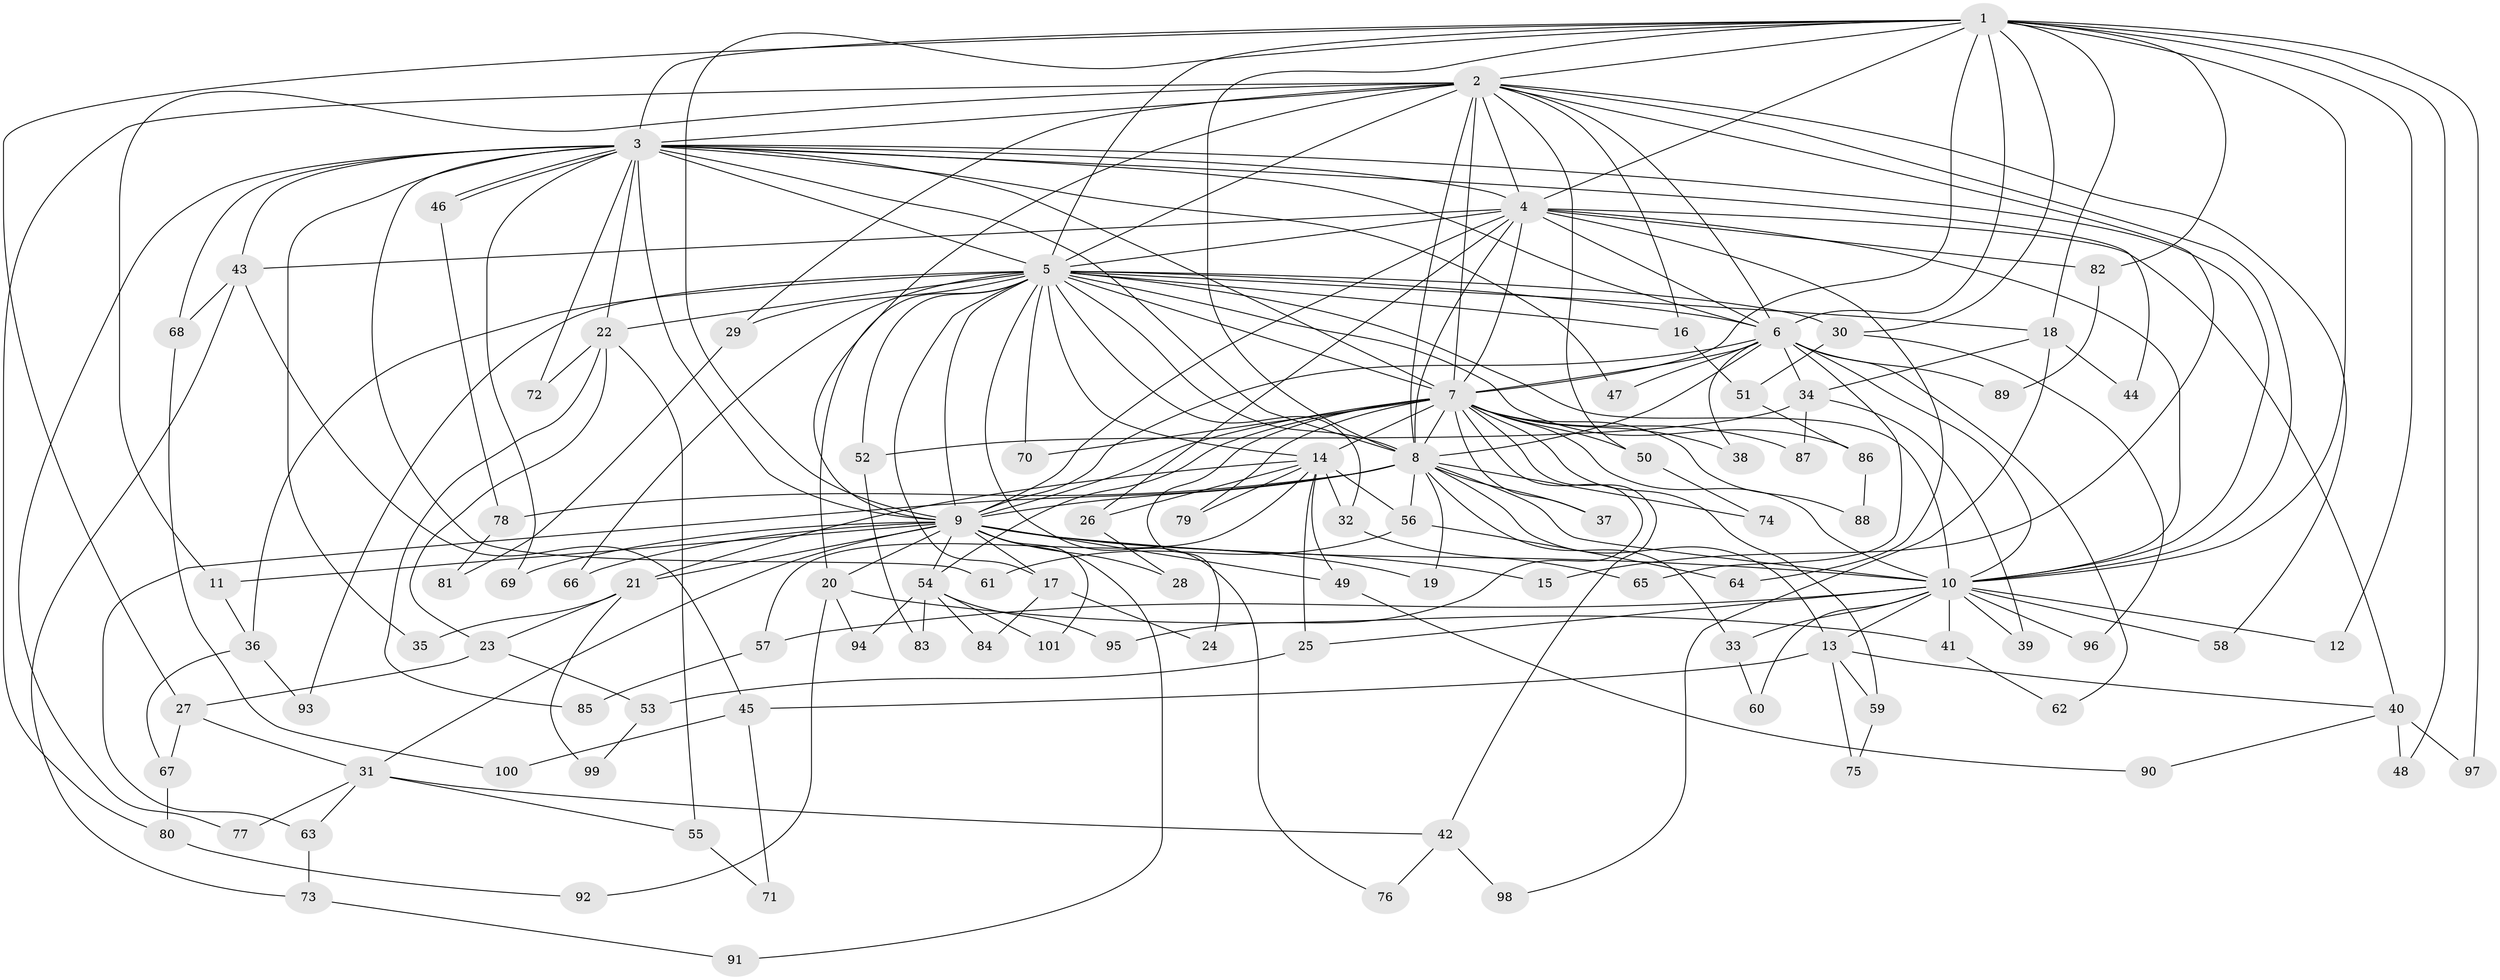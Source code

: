 // coarse degree distribution, {14: 0.025974025974025976, 19: 0.012987012987012988, 16: 0.012987012987012988, 24: 0.012987012987012988, 21: 0.025974025974025976, 18: 0.012987012987012988, 22: 0.012987012987012988, 3: 0.23376623376623376, 6: 0.05194805194805195, 11: 0.012987012987012988, 5: 0.05194805194805195, 2: 0.45454545454545453, 4: 0.07792207792207792}
// Generated by graph-tools (version 1.1) at 2025/41/03/06/25 10:41:36]
// undirected, 101 vertices, 227 edges
graph export_dot {
graph [start="1"]
  node [color=gray90,style=filled];
  1;
  2;
  3;
  4;
  5;
  6;
  7;
  8;
  9;
  10;
  11;
  12;
  13;
  14;
  15;
  16;
  17;
  18;
  19;
  20;
  21;
  22;
  23;
  24;
  25;
  26;
  27;
  28;
  29;
  30;
  31;
  32;
  33;
  34;
  35;
  36;
  37;
  38;
  39;
  40;
  41;
  42;
  43;
  44;
  45;
  46;
  47;
  48;
  49;
  50;
  51;
  52;
  53;
  54;
  55;
  56;
  57;
  58;
  59;
  60;
  61;
  62;
  63;
  64;
  65;
  66;
  67;
  68;
  69;
  70;
  71;
  72;
  73;
  74;
  75;
  76;
  77;
  78;
  79;
  80;
  81;
  82;
  83;
  84;
  85;
  86;
  87;
  88;
  89;
  90;
  91;
  92;
  93;
  94;
  95;
  96;
  97;
  98;
  99;
  100;
  101;
  1 -- 2;
  1 -- 3;
  1 -- 4;
  1 -- 5;
  1 -- 6;
  1 -- 7;
  1 -- 8;
  1 -- 9;
  1 -- 10;
  1 -- 12;
  1 -- 18;
  1 -- 27;
  1 -- 30;
  1 -- 48;
  1 -- 82;
  1 -- 97;
  2 -- 3;
  2 -- 4;
  2 -- 5;
  2 -- 6;
  2 -- 7;
  2 -- 8;
  2 -- 9;
  2 -- 10;
  2 -- 11;
  2 -- 15;
  2 -- 16;
  2 -- 29;
  2 -- 50;
  2 -- 58;
  2 -- 80;
  3 -- 4;
  3 -- 5;
  3 -- 6;
  3 -- 7;
  3 -- 8;
  3 -- 9;
  3 -- 10;
  3 -- 22;
  3 -- 35;
  3 -- 43;
  3 -- 44;
  3 -- 46;
  3 -- 46;
  3 -- 47;
  3 -- 61;
  3 -- 68;
  3 -- 69;
  3 -- 72;
  3 -- 77;
  4 -- 5;
  4 -- 6;
  4 -- 7;
  4 -- 8;
  4 -- 9;
  4 -- 10;
  4 -- 26;
  4 -- 40;
  4 -- 43;
  4 -- 64;
  4 -- 82;
  5 -- 6;
  5 -- 7;
  5 -- 8;
  5 -- 9;
  5 -- 10;
  5 -- 14;
  5 -- 16;
  5 -- 17;
  5 -- 18;
  5 -- 20;
  5 -- 22;
  5 -- 29;
  5 -- 30;
  5 -- 32;
  5 -- 36;
  5 -- 52;
  5 -- 66;
  5 -- 70;
  5 -- 76;
  5 -- 86;
  5 -- 93;
  6 -- 7;
  6 -- 8;
  6 -- 9;
  6 -- 10;
  6 -- 34;
  6 -- 38;
  6 -- 47;
  6 -- 62;
  6 -- 65;
  6 -- 89;
  7 -- 8;
  7 -- 9;
  7 -- 10;
  7 -- 14;
  7 -- 24;
  7 -- 37;
  7 -- 38;
  7 -- 42;
  7 -- 50;
  7 -- 54;
  7 -- 59;
  7 -- 70;
  7 -- 79;
  7 -- 87;
  7 -- 88;
  7 -- 95;
  8 -- 9;
  8 -- 10;
  8 -- 13;
  8 -- 19;
  8 -- 33;
  8 -- 37;
  8 -- 56;
  8 -- 63;
  8 -- 74;
  8 -- 78;
  9 -- 10;
  9 -- 11;
  9 -- 15;
  9 -- 17;
  9 -- 19;
  9 -- 20;
  9 -- 21;
  9 -- 28;
  9 -- 31;
  9 -- 49;
  9 -- 54;
  9 -- 66;
  9 -- 69;
  9 -- 91;
  9 -- 101;
  10 -- 12;
  10 -- 13;
  10 -- 25;
  10 -- 33;
  10 -- 39;
  10 -- 41;
  10 -- 57;
  10 -- 58;
  10 -- 60;
  10 -- 96;
  11 -- 36;
  13 -- 40;
  13 -- 45;
  13 -- 59;
  13 -- 75;
  14 -- 21;
  14 -- 25;
  14 -- 26;
  14 -- 32;
  14 -- 49;
  14 -- 56;
  14 -- 57;
  14 -- 79;
  16 -- 51;
  17 -- 24;
  17 -- 84;
  18 -- 34;
  18 -- 44;
  18 -- 98;
  20 -- 41;
  20 -- 92;
  20 -- 94;
  21 -- 23;
  21 -- 35;
  21 -- 99;
  22 -- 23;
  22 -- 55;
  22 -- 72;
  22 -- 85;
  23 -- 27;
  23 -- 53;
  25 -- 53;
  26 -- 28;
  27 -- 31;
  27 -- 67;
  29 -- 81;
  30 -- 51;
  30 -- 96;
  31 -- 42;
  31 -- 55;
  31 -- 63;
  31 -- 77;
  32 -- 65;
  33 -- 60;
  34 -- 39;
  34 -- 52;
  34 -- 87;
  36 -- 67;
  36 -- 93;
  40 -- 48;
  40 -- 90;
  40 -- 97;
  41 -- 62;
  42 -- 76;
  42 -- 98;
  43 -- 45;
  43 -- 68;
  43 -- 73;
  45 -- 71;
  45 -- 100;
  46 -- 78;
  49 -- 90;
  50 -- 74;
  51 -- 86;
  52 -- 83;
  53 -- 99;
  54 -- 83;
  54 -- 84;
  54 -- 94;
  54 -- 95;
  54 -- 101;
  55 -- 71;
  56 -- 61;
  56 -- 64;
  57 -- 85;
  59 -- 75;
  63 -- 73;
  67 -- 80;
  68 -- 100;
  73 -- 91;
  78 -- 81;
  80 -- 92;
  82 -- 89;
  86 -- 88;
}
